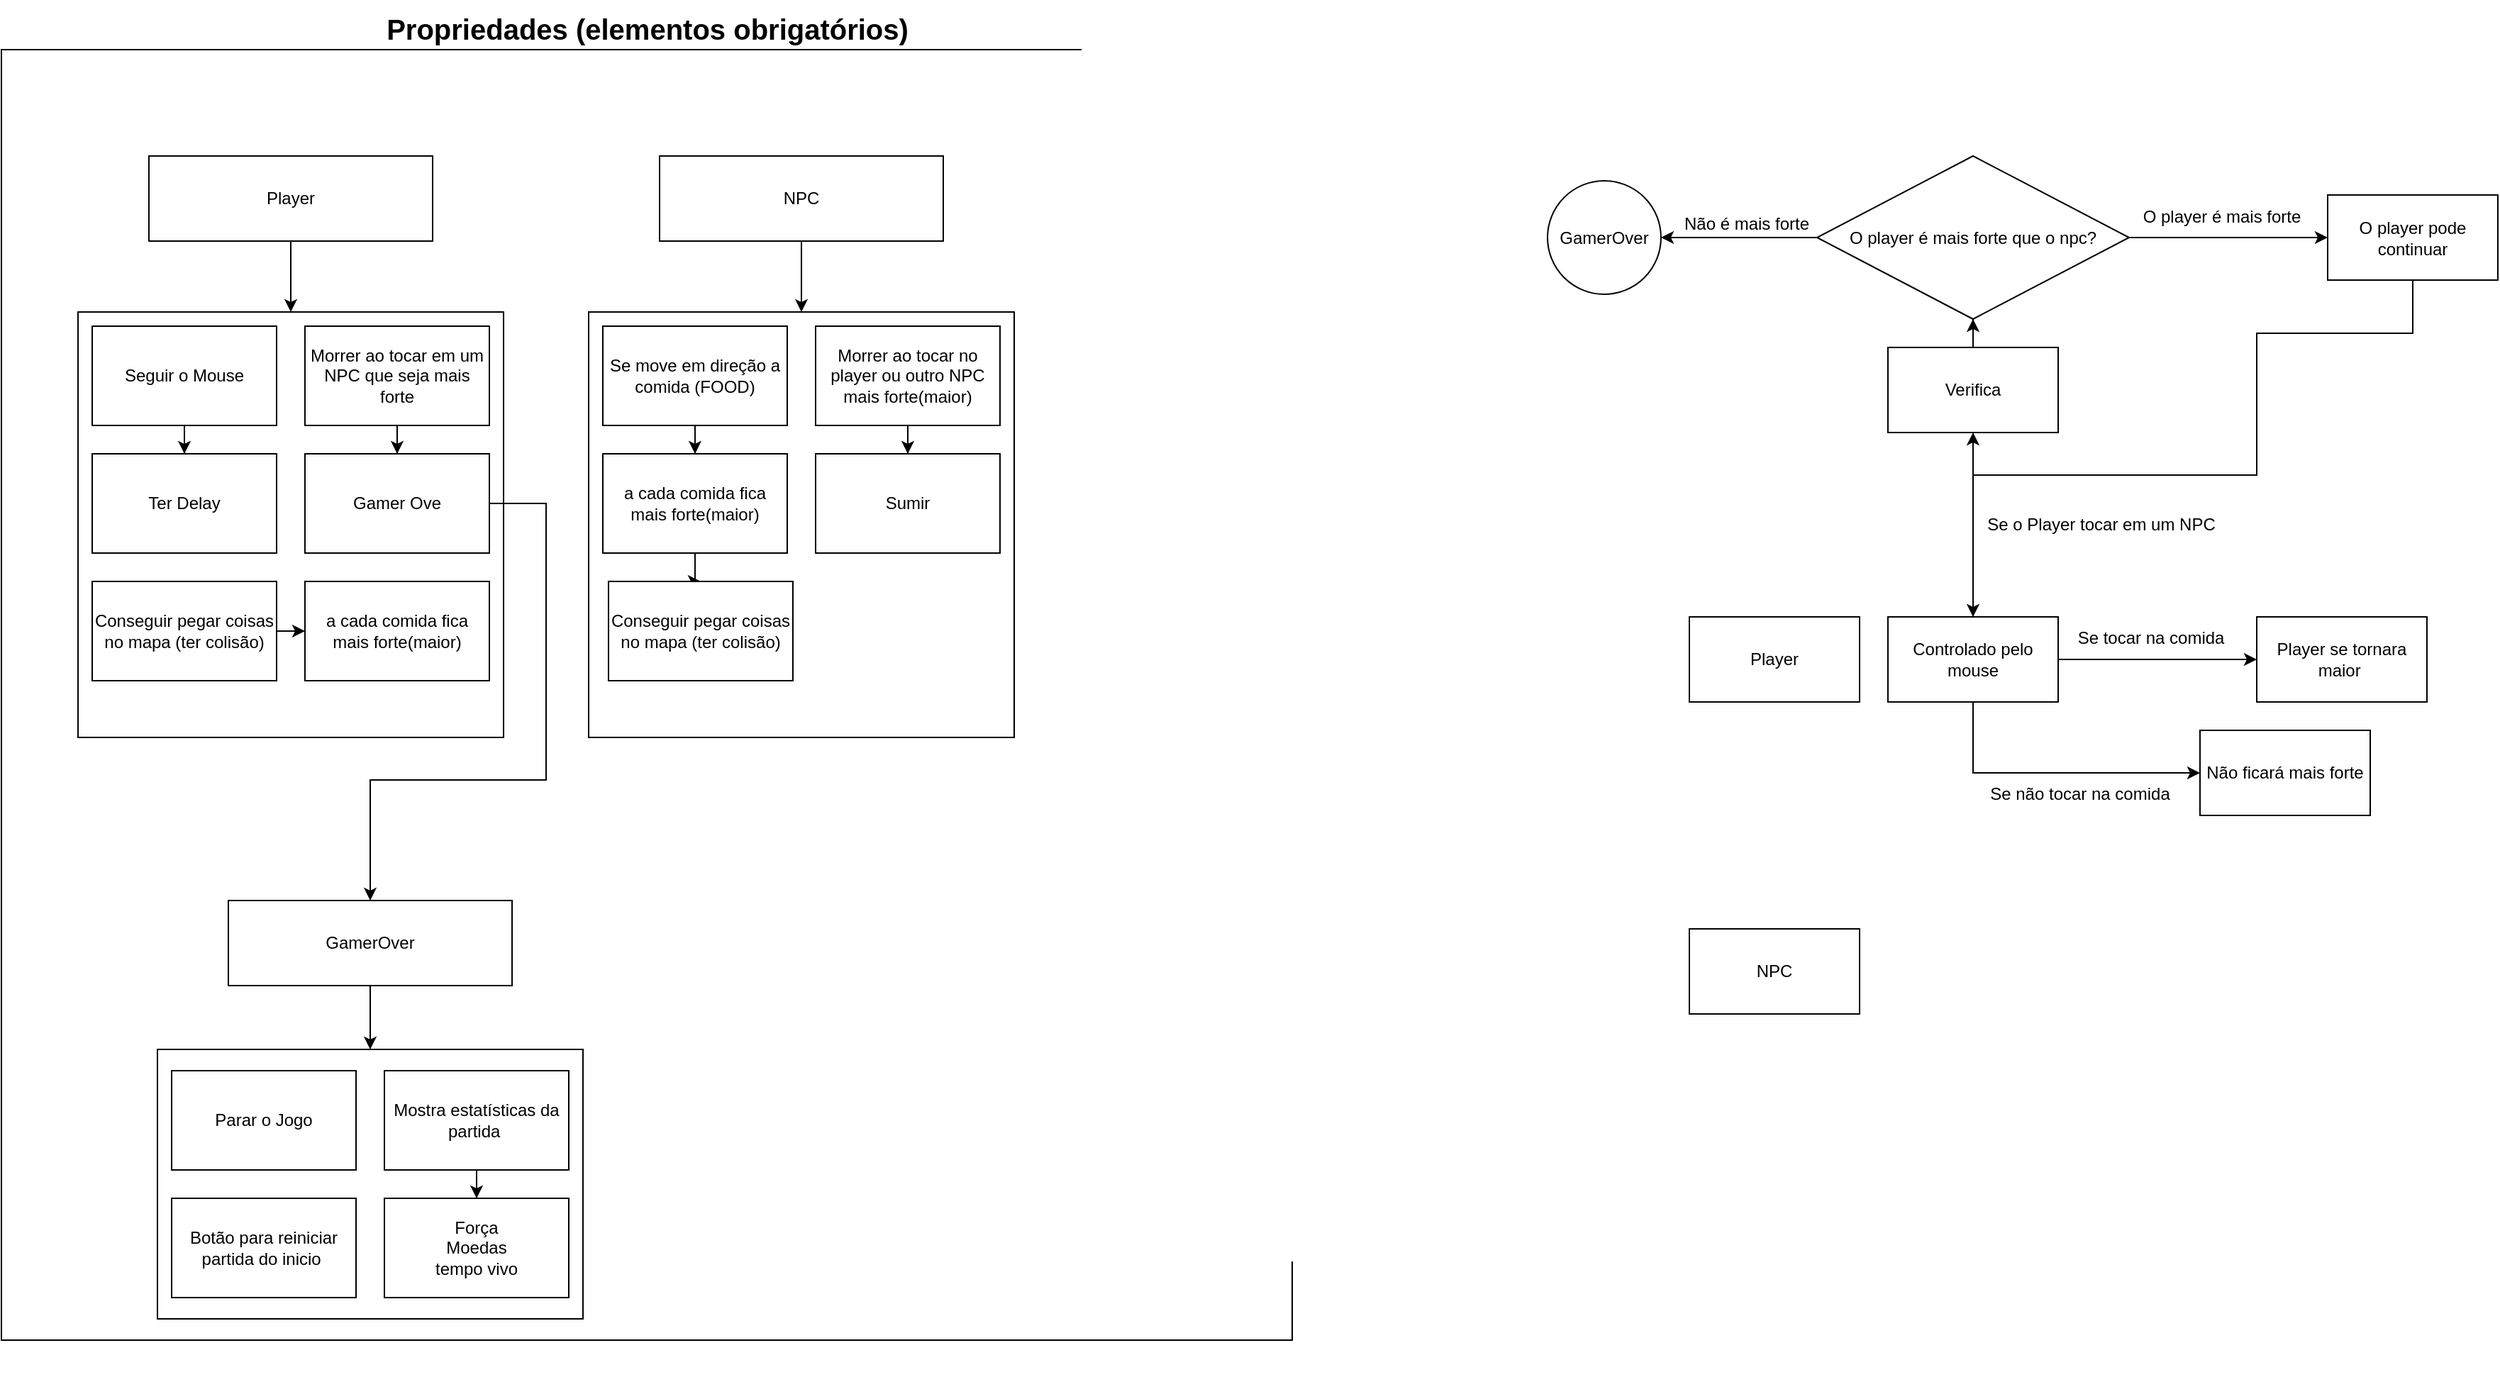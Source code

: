 <mxfile version="24.5.3" type="github">
  <diagram name="Página-1" id="bbJJNjSkhzLDl82Bf0Tp">
    <mxGraphModel dx="1938" dy="1133" grid="1" gridSize="10" guides="1" tooltips="1" connect="1" arrows="1" fold="1" page="1" pageScale="1" pageWidth="827" pageHeight="1169" math="0" shadow="0">
      <root>
        <mxCell id="0" />
        <mxCell id="1" parent="0" />
        <mxCell id="fFdtwL9cvn40MQRhQIDq-60" value="" style="whiteSpace=wrap;html=1;aspect=fixed;" vertex="1" parent="1">
          <mxGeometry x="30" y="140" width="910" height="910" as="geometry" />
        </mxCell>
        <mxCell id="fFdtwL9cvn40MQRhQIDq-5" style="edgeStyle=orthogonalEdgeStyle;rounded=0;orthogonalLoop=1;jettySize=auto;html=1;" edge="1" parent="1" source="fFdtwL9cvn40MQRhQIDq-3" target="fFdtwL9cvn40MQRhQIDq-4">
          <mxGeometry relative="1" as="geometry" />
        </mxCell>
        <mxCell id="fFdtwL9cvn40MQRhQIDq-3" value="Player" style="rounded=0;whiteSpace=wrap;html=1;" vertex="1" parent="1">
          <mxGeometry x="134" y="215" width="200" height="60" as="geometry" />
        </mxCell>
        <mxCell id="fFdtwL9cvn40MQRhQIDq-13" value="" style="group" vertex="1" connectable="0" parent="1">
          <mxGeometry x="84" y="325" width="300" height="300" as="geometry" />
        </mxCell>
        <mxCell id="fFdtwL9cvn40MQRhQIDq-4" value="" style="whiteSpace=wrap;html=1;aspect=fixed;" vertex="1" parent="fFdtwL9cvn40MQRhQIDq-13">
          <mxGeometry width="300" height="300" as="geometry" />
        </mxCell>
        <mxCell id="fFdtwL9cvn40MQRhQIDq-6" value="Seguir o Mouse" style="rounded=0;whiteSpace=wrap;html=1;" vertex="1" parent="fFdtwL9cvn40MQRhQIDq-13">
          <mxGeometry x="10" y="10" width="130" height="70" as="geometry" />
        </mxCell>
        <mxCell id="fFdtwL9cvn40MQRhQIDq-7" value="Ter Delay" style="rounded=0;whiteSpace=wrap;html=1;" vertex="1" parent="fFdtwL9cvn40MQRhQIDq-13">
          <mxGeometry x="10" y="100" width="130" height="70" as="geometry" />
        </mxCell>
        <mxCell id="fFdtwL9cvn40MQRhQIDq-27" style="edgeStyle=orthogonalEdgeStyle;rounded=0;orthogonalLoop=1;jettySize=auto;html=1;" edge="1" parent="fFdtwL9cvn40MQRhQIDq-13" source="fFdtwL9cvn40MQRhQIDq-8" target="fFdtwL9cvn40MQRhQIDq-26">
          <mxGeometry relative="1" as="geometry" />
        </mxCell>
        <mxCell id="fFdtwL9cvn40MQRhQIDq-8" value="Conseguir pegar coisas no mapa (ter colisão)" style="rounded=0;whiteSpace=wrap;html=1;" vertex="1" parent="fFdtwL9cvn40MQRhQIDq-13">
          <mxGeometry x="10" y="190" width="130" height="70" as="geometry" />
        </mxCell>
        <mxCell id="fFdtwL9cvn40MQRhQIDq-10" value="Morrer ao tocar em um NPC que seja mais forte" style="rounded=0;whiteSpace=wrap;html=1;" vertex="1" parent="fFdtwL9cvn40MQRhQIDq-13">
          <mxGeometry x="160" y="10" width="130" height="70" as="geometry" />
        </mxCell>
        <mxCell id="fFdtwL9cvn40MQRhQIDq-11" value="Gamer Ove" style="rounded=0;whiteSpace=wrap;html=1;" vertex="1" parent="fFdtwL9cvn40MQRhQIDq-13">
          <mxGeometry x="160" y="100" width="130" height="70" as="geometry" />
        </mxCell>
        <mxCell id="fFdtwL9cvn40MQRhQIDq-9" style="edgeStyle=orthogonalEdgeStyle;rounded=0;orthogonalLoop=1;jettySize=auto;html=1;" edge="1" parent="fFdtwL9cvn40MQRhQIDq-13" source="fFdtwL9cvn40MQRhQIDq-6" target="fFdtwL9cvn40MQRhQIDq-7">
          <mxGeometry relative="1" as="geometry" />
        </mxCell>
        <mxCell id="fFdtwL9cvn40MQRhQIDq-12" style="edgeStyle=orthogonalEdgeStyle;rounded=0;orthogonalLoop=1;jettySize=auto;html=1;" edge="1" parent="fFdtwL9cvn40MQRhQIDq-13" source="fFdtwL9cvn40MQRhQIDq-10" target="fFdtwL9cvn40MQRhQIDq-11">
          <mxGeometry relative="1" as="geometry" />
        </mxCell>
        <mxCell id="fFdtwL9cvn40MQRhQIDq-26" value="a cada comida fica mais forte(maior)" style="rounded=0;whiteSpace=wrap;html=1;" vertex="1" parent="fFdtwL9cvn40MQRhQIDq-13">
          <mxGeometry x="160" y="190" width="130" height="70" as="geometry" />
        </mxCell>
        <mxCell id="fFdtwL9cvn40MQRhQIDq-25" style="edgeStyle=orthogonalEdgeStyle;rounded=0;orthogonalLoop=1;jettySize=auto;html=1;entryX=0.5;entryY=0;entryDx=0;entryDy=0;" edge="1" parent="1" source="fFdtwL9cvn40MQRhQIDq-15" target="fFdtwL9cvn40MQRhQIDq-17">
          <mxGeometry relative="1" as="geometry" />
        </mxCell>
        <mxCell id="fFdtwL9cvn40MQRhQIDq-15" value="NPC" style="rounded=0;whiteSpace=wrap;html=1;" vertex="1" parent="1">
          <mxGeometry x="494" y="215" width="200" height="60" as="geometry" />
        </mxCell>
        <mxCell id="fFdtwL9cvn40MQRhQIDq-16" value="" style="group" vertex="1" connectable="0" parent="1">
          <mxGeometry x="444" y="325" width="380" height="750" as="geometry" />
        </mxCell>
        <mxCell id="fFdtwL9cvn40MQRhQIDq-17" value="" style="whiteSpace=wrap;html=1;aspect=fixed;" vertex="1" parent="fFdtwL9cvn40MQRhQIDq-16">
          <mxGeometry width="300" height="300" as="geometry" />
        </mxCell>
        <mxCell id="fFdtwL9cvn40MQRhQIDq-18" value="Se move em direção a comida (FOOD)" style="rounded=0;whiteSpace=wrap;html=1;" vertex="1" parent="fFdtwL9cvn40MQRhQIDq-16">
          <mxGeometry x="10" y="10" width="130" height="70" as="geometry" />
        </mxCell>
        <mxCell id="fFdtwL9cvn40MQRhQIDq-28" style="edgeStyle=orthogonalEdgeStyle;rounded=0;orthogonalLoop=1;jettySize=auto;html=1;" edge="1" parent="fFdtwL9cvn40MQRhQIDq-16" source="fFdtwL9cvn40MQRhQIDq-19" target="fFdtwL9cvn40MQRhQIDq-20">
          <mxGeometry relative="1" as="geometry" />
        </mxCell>
        <mxCell id="fFdtwL9cvn40MQRhQIDq-19" value="a cada comida fica mais forte(maior)" style="rounded=0;whiteSpace=wrap;html=1;" vertex="1" parent="fFdtwL9cvn40MQRhQIDq-16">
          <mxGeometry x="10" y="100" width="130" height="70" as="geometry" />
        </mxCell>
        <mxCell id="fFdtwL9cvn40MQRhQIDq-20" value="Conseguir pegar coisas no mapa (ter colisão)" style="rounded=0;whiteSpace=wrap;html=1;" vertex="1" parent="fFdtwL9cvn40MQRhQIDq-16">
          <mxGeometry x="14" y="190" width="130" height="70" as="geometry" />
        </mxCell>
        <mxCell id="fFdtwL9cvn40MQRhQIDq-21" value="Morrer ao tocar no player ou outro NPC mais forte(maior)" style="rounded=0;whiteSpace=wrap;html=1;" vertex="1" parent="fFdtwL9cvn40MQRhQIDq-16">
          <mxGeometry x="160" y="10" width="130" height="70" as="geometry" />
        </mxCell>
        <mxCell id="fFdtwL9cvn40MQRhQIDq-22" value="Sumir" style="rounded=0;whiteSpace=wrap;html=1;" vertex="1" parent="fFdtwL9cvn40MQRhQIDq-16">
          <mxGeometry x="160" y="100" width="130" height="70" as="geometry" />
        </mxCell>
        <mxCell id="fFdtwL9cvn40MQRhQIDq-23" style="edgeStyle=orthogonalEdgeStyle;rounded=0;orthogonalLoop=1;jettySize=auto;html=1;" edge="1" parent="fFdtwL9cvn40MQRhQIDq-16" source="fFdtwL9cvn40MQRhQIDq-18" target="fFdtwL9cvn40MQRhQIDq-19">
          <mxGeometry relative="1" as="geometry" />
        </mxCell>
        <mxCell id="fFdtwL9cvn40MQRhQIDq-24" style="edgeStyle=orthogonalEdgeStyle;rounded=0;orthogonalLoop=1;jettySize=auto;html=1;" edge="1" parent="fFdtwL9cvn40MQRhQIDq-16" source="fFdtwL9cvn40MQRhQIDq-21" target="fFdtwL9cvn40MQRhQIDq-22">
          <mxGeometry relative="1" as="geometry" />
        </mxCell>
        <mxCell id="fFdtwL9cvn40MQRhQIDq-51" style="edgeStyle=orthogonalEdgeStyle;rounded=0;orthogonalLoop=1;jettySize=auto;html=1;entryX=0.5;entryY=0;entryDx=0;entryDy=0;" edge="1" parent="1" source="fFdtwL9cvn40MQRhQIDq-11" target="fFdtwL9cvn40MQRhQIDq-39">
          <mxGeometry relative="1" as="geometry">
            <Array as="points">
              <mxPoint x="414" y="460" />
              <mxPoint x="414" y="655" />
              <mxPoint x="290" y="655" />
            </Array>
          </mxGeometry>
        </mxCell>
        <mxCell id="fFdtwL9cvn40MQRhQIDq-57" value="" style="group" vertex="1" connectable="0" parent="1">
          <mxGeometry x="140" y="740" width="300" height="295" as="geometry" />
        </mxCell>
        <mxCell id="fFdtwL9cvn40MQRhQIDq-53" value="" style="rounded=0;whiteSpace=wrap;html=1;" vertex="1" parent="fFdtwL9cvn40MQRhQIDq-57">
          <mxGeometry y="105" width="300" height="190" as="geometry" />
        </mxCell>
        <mxCell id="fFdtwL9cvn40MQRhQIDq-56" style="edgeStyle=orthogonalEdgeStyle;rounded=0;orthogonalLoop=1;jettySize=auto;html=1;entryX=0.5;entryY=0;entryDx=0;entryDy=0;" edge="1" parent="fFdtwL9cvn40MQRhQIDq-57" source="fFdtwL9cvn40MQRhQIDq-39" target="fFdtwL9cvn40MQRhQIDq-53">
          <mxGeometry relative="1" as="geometry" />
        </mxCell>
        <mxCell id="fFdtwL9cvn40MQRhQIDq-39" value="GamerOver" style="rounded=0;whiteSpace=wrap;html=1;" vertex="1" parent="fFdtwL9cvn40MQRhQIDq-57">
          <mxGeometry x="50" width="200" height="60" as="geometry" />
        </mxCell>
        <mxCell id="fFdtwL9cvn40MQRhQIDq-42" value="Parar o Jogo" style="rounded=0;whiteSpace=wrap;html=1;" vertex="1" parent="fFdtwL9cvn40MQRhQIDq-57">
          <mxGeometry x="10" y="120" width="130" height="70" as="geometry" />
        </mxCell>
        <mxCell id="fFdtwL9cvn40MQRhQIDq-44" value="Botão para reiniciar partida do inicio&amp;nbsp;" style="rounded=0;whiteSpace=wrap;html=1;" vertex="1" parent="fFdtwL9cvn40MQRhQIDq-57">
          <mxGeometry x="10" y="210" width="130" height="70" as="geometry" />
        </mxCell>
        <mxCell id="fFdtwL9cvn40MQRhQIDq-46" value="Mostra estatísticas da partida&amp;nbsp;" style="rounded=0;whiteSpace=wrap;html=1;" vertex="1" parent="fFdtwL9cvn40MQRhQIDq-57">
          <mxGeometry x="160" y="120" width="130" height="70" as="geometry" />
        </mxCell>
        <mxCell id="fFdtwL9cvn40MQRhQIDq-47" value="Força&lt;div&gt;Moedas&lt;/div&gt;&lt;div&gt;tempo vivo&lt;/div&gt;" style="rounded=0;whiteSpace=wrap;html=1;" vertex="1" parent="fFdtwL9cvn40MQRhQIDq-57">
          <mxGeometry x="160" y="210" width="130" height="70" as="geometry" />
        </mxCell>
        <mxCell id="fFdtwL9cvn40MQRhQIDq-49" style="edgeStyle=orthogonalEdgeStyle;rounded=0;orthogonalLoop=1;jettySize=auto;html=1;" edge="1" parent="fFdtwL9cvn40MQRhQIDq-57" source="fFdtwL9cvn40MQRhQIDq-46" target="fFdtwL9cvn40MQRhQIDq-47">
          <mxGeometry relative="1" as="geometry" />
        </mxCell>
        <mxCell id="fFdtwL9cvn40MQRhQIDq-61" value="&lt;font style=&quot;font-size: 20px;&quot;&gt;&lt;b&gt;Propriedades (elementos obrigatórios)&lt;/b&gt;&lt;/font&gt;" style="text;html=1;align=center;verticalAlign=middle;resizable=0;points=[];autosize=1;strokeColor=none;fillColor=none;" vertex="1" parent="1">
          <mxGeometry x="290" y="105" width="390" height="40" as="geometry" />
        </mxCell>
        <mxCell id="fFdtwL9cvn40MQRhQIDq-62" value="Player" style="rounded=0;whiteSpace=wrap;html=1;" vertex="1" parent="1">
          <mxGeometry x="1220" y="540" width="120" height="60" as="geometry" />
        </mxCell>
        <mxCell id="fFdtwL9cvn40MQRhQIDq-63" value="NPC" style="rounded=0;whiteSpace=wrap;html=1;" vertex="1" parent="1">
          <mxGeometry x="1220" y="760" width="120" height="60" as="geometry" />
        </mxCell>
        <mxCell id="fFdtwL9cvn40MQRhQIDq-71" style="edgeStyle=orthogonalEdgeStyle;rounded=0;orthogonalLoop=1;jettySize=auto;html=1;entryX=0;entryY=0.5;entryDx=0;entryDy=0;" edge="1" parent="1" source="fFdtwL9cvn40MQRhQIDq-66" target="fFdtwL9cvn40MQRhQIDq-69">
          <mxGeometry relative="1" as="geometry">
            <Array as="points">
              <mxPoint x="1420" y="650" />
              <mxPoint x="1500" y="650" />
            </Array>
          </mxGeometry>
        </mxCell>
        <mxCell id="fFdtwL9cvn40MQRhQIDq-76" style="edgeStyle=orthogonalEdgeStyle;rounded=0;orthogonalLoop=1;jettySize=auto;html=1;" edge="1" parent="1" source="fFdtwL9cvn40MQRhQIDq-66" target="fFdtwL9cvn40MQRhQIDq-68">
          <mxGeometry relative="1" as="geometry" />
        </mxCell>
        <mxCell id="fFdtwL9cvn40MQRhQIDq-79" style="edgeStyle=orthogonalEdgeStyle;rounded=0;orthogonalLoop=1;jettySize=auto;html=1;" edge="1" parent="1" source="fFdtwL9cvn40MQRhQIDq-66" target="fFdtwL9cvn40MQRhQIDq-78">
          <mxGeometry relative="1" as="geometry" />
        </mxCell>
        <mxCell id="fFdtwL9cvn40MQRhQIDq-66" value="Controlado pelo mouse" style="rounded=0;whiteSpace=wrap;html=1;" vertex="1" parent="1">
          <mxGeometry x="1360" y="540" width="120" height="60" as="geometry" />
        </mxCell>
        <mxCell id="fFdtwL9cvn40MQRhQIDq-68" value="Player se tornara maior&amp;nbsp;" style="rounded=0;whiteSpace=wrap;html=1;" vertex="1" parent="1">
          <mxGeometry x="1620" y="540" width="120" height="60" as="geometry" />
        </mxCell>
        <mxCell id="fFdtwL9cvn40MQRhQIDq-69" value="Não ficará mais forte" style="rounded=0;whiteSpace=wrap;html=1;" vertex="1" parent="1">
          <mxGeometry x="1580" y="620" width="120" height="60" as="geometry" />
        </mxCell>
        <mxCell id="fFdtwL9cvn40MQRhQIDq-72" value="Se não tocar na comida" style="text;html=1;align=center;verticalAlign=middle;resizable=0;points=[];autosize=1;strokeColor=none;fillColor=none;" vertex="1" parent="1">
          <mxGeometry x="1420" y="650" width="150" height="30" as="geometry" />
        </mxCell>
        <mxCell id="fFdtwL9cvn40MQRhQIDq-75" value="Se tocar na comida" style="text;html=1;align=center;verticalAlign=middle;resizable=0;points=[];autosize=1;strokeColor=none;fillColor=none;" vertex="1" parent="1">
          <mxGeometry x="1480" y="540" width="130" height="30" as="geometry" />
        </mxCell>
        <mxCell id="fFdtwL9cvn40MQRhQIDq-82" style="edgeStyle=orthogonalEdgeStyle;rounded=0;orthogonalLoop=1;jettySize=auto;html=1;entryX=0.5;entryY=1;entryDx=0;entryDy=0;" edge="1" parent="1" source="fFdtwL9cvn40MQRhQIDq-78" target="fFdtwL9cvn40MQRhQIDq-80">
          <mxGeometry relative="1" as="geometry" />
        </mxCell>
        <mxCell id="fFdtwL9cvn40MQRhQIDq-78" value="Verifica" style="rounded=0;whiteSpace=wrap;html=1;" vertex="1" parent="1">
          <mxGeometry x="1360" y="350" width="120" height="60" as="geometry" />
        </mxCell>
        <mxCell id="fFdtwL9cvn40MQRhQIDq-88" style="edgeStyle=orthogonalEdgeStyle;rounded=0;orthogonalLoop=1;jettySize=auto;html=1;entryX=1;entryY=0.5;entryDx=0;entryDy=0;" edge="1" parent="1" source="fFdtwL9cvn40MQRhQIDq-80" target="fFdtwL9cvn40MQRhQIDq-87">
          <mxGeometry relative="1" as="geometry" />
        </mxCell>
        <mxCell id="fFdtwL9cvn40MQRhQIDq-97" style="edgeStyle=orthogonalEdgeStyle;rounded=0;orthogonalLoop=1;jettySize=auto;html=1;entryX=0;entryY=0.5;entryDx=0;entryDy=0;" edge="1" parent="1" source="fFdtwL9cvn40MQRhQIDq-80" target="fFdtwL9cvn40MQRhQIDq-92">
          <mxGeometry relative="1" as="geometry" />
        </mxCell>
        <mxCell id="fFdtwL9cvn40MQRhQIDq-80" value="O player é mais forte que o npc?" style="rhombus;whiteSpace=wrap;html=1;" vertex="1" parent="1">
          <mxGeometry x="1310" y="215" width="220" height="115" as="geometry" />
        </mxCell>
        <mxCell id="fFdtwL9cvn40MQRhQIDq-87" value="GamerOver" style="ellipse;whiteSpace=wrap;html=1;aspect=fixed;" vertex="1" parent="1">
          <mxGeometry x="1120" y="232.5" width="80" height="80" as="geometry" />
        </mxCell>
        <mxCell id="fFdtwL9cvn40MQRhQIDq-89" value="Não é mais forte" style="text;html=1;align=center;verticalAlign=middle;resizable=0;points=[];autosize=1;strokeColor=none;fillColor=none;" vertex="1" parent="1">
          <mxGeometry x="1205" y="248" width="110" height="30" as="geometry" />
        </mxCell>
        <mxCell id="fFdtwL9cvn40MQRhQIDq-91" value="Se o Player tocar em um NPC" style="text;html=1;align=center;verticalAlign=middle;resizable=0;points=[];autosize=1;strokeColor=none;fillColor=none;" vertex="1" parent="1">
          <mxGeometry x="1420" y="460" width="180" height="30" as="geometry" />
        </mxCell>
        <mxCell id="fFdtwL9cvn40MQRhQIDq-95" style="edgeStyle=orthogonalEdgeStyle;rounded=0;orthogonalLoop=1;jettySize=auto;html=1;" edge="1" parent="1" source="fFdtwL9cvn40MQRhQIDq-92">
          <mxGeometry relative="1" as="geometry">
            <mxPoint x="1420" y="540" as="targetPoint" />
            <Array as="points">
              <mxPoint x="1730" y="340" />
              <mxPoint x="1620" y="340" />
              <mxPoint x="1620" y="440" />
              <mxPoint x="1420" y="440" />
            </Array>
          </mxGeometry>
        </mxCell>
        <mxCell id="fFdtwL9cvn40MQRhQIDq-92" value="O player pode continuar" style="rounded=0;whiteSpace=wrap;html=1;" vertex="1" parent="1">
          <mxGeometry x="1670" y="242.5" width="120" height="60" as="geometry" />
        </mxCell>
        <mxCell id="fFdtwL9cvn40MQRhQIDq-90" value="O player é mais forte" style="text;html=1;align=center;verticalAlign=middle;resizable=0;points=[];autosize=1;strokeColor=none;fillColor=none;" vertex="1" parent="1">
          <mxGeometry x="1530" y="242.5" width="130" height="30" as="geometry" />
        </mxCell>
      </root>
    </mxGraphModel>
  </diagram>
</mxfile>
